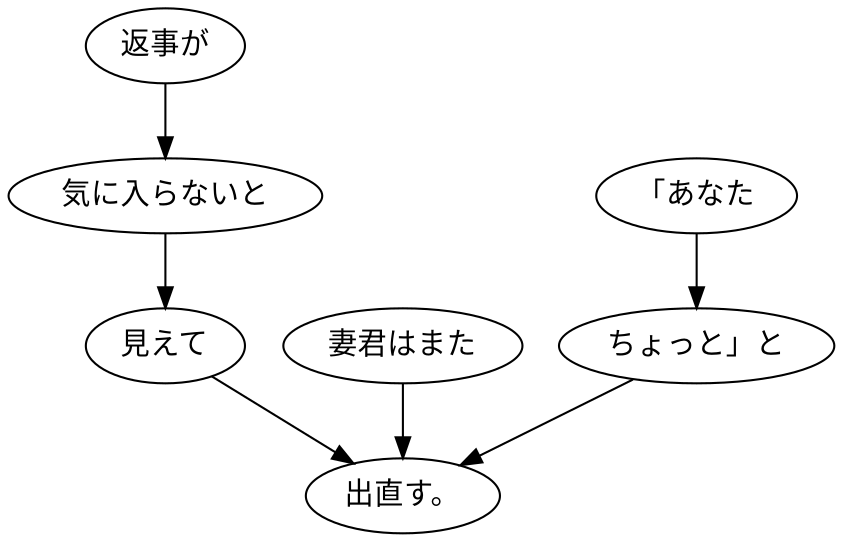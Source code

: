 digraph graph1351 {
	node0 [label="返事が"];
	node1 [label="気に入らないと"];
	node2 [label="見えて"];
	node3 [label="妻君はまた"];
	node4 [label="「あなた"];
	node5 [label="ちょっと」と"];
	node6 [label="出直す。"];
	node0 -> node1;
	node1 -> node2;
	node2 -> node6;
	node3 -> node6;
	node4 -> node5;
	node5 -> node6;
}
